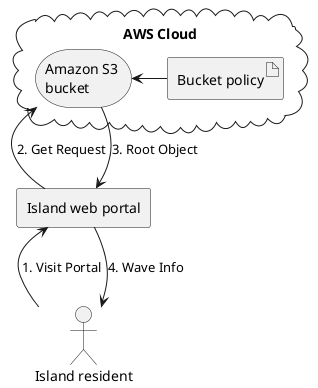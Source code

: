 @startuml
actor "Island resident" as re
rectangle "Island web portal" as Iwp

cloud "AWS Cloud" {
  
  storage "Amazon S3 \nbucket" as S3
  artifact "Bucket policy" as Bp
  S3 <- Bp 
  
}

S3 <- Iwp: 2. Get Request
S3 --> Iwp: 3. Root Object
Iwp <- re: 1. Visit Portal
Iwp --> re: 4. Wave Info
@enduml